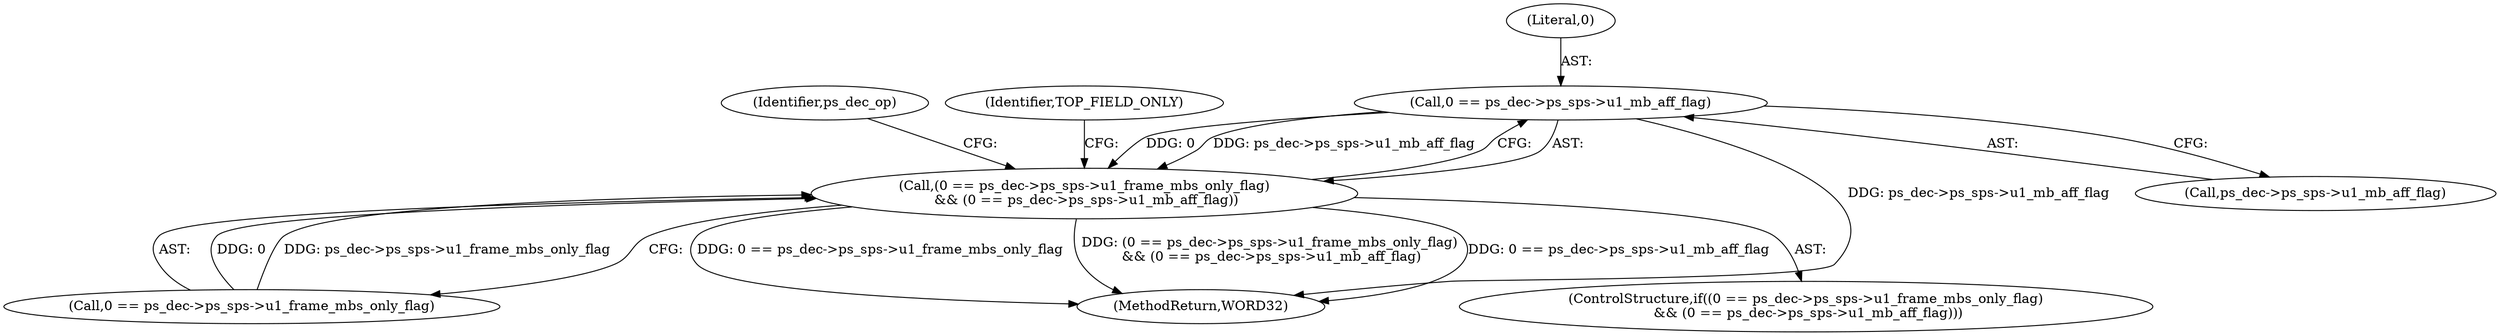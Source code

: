 digraph "0_Android_494561291a503840f385fbcd11d9bc5f4dc502b8@pointer" {
"1002146" [label="(Call,0 == ps_dec->ps_sps->u1_mb_aff_flag)"];
"1002138" [label="(Call,(0 == ps_dec->ps_sps->u1_frame_mbs_only_flag)\n && (0 == ps_dec->ps_sps->u1_mb_aff_flag))"];
"1002155" [label="(Identifier,ps_dec_op)"];
"1002138" [label="(Call,(0 == ps_dec->ps_sps->u1_frame_mbs_only_flag)\n && (0 == ps_dec->ps_sps->u1_mb_aff_flag))"];
"1002147" [label="(Literal,0)"];
"1002226" [label="(MethodReturn,WORD32)"];
"1002146" [label="(Call,0 == ps_dec->ps_sps->u1_mb_aff_flag)"];
"1002148" [label="(Call,ps_dec->ps_sps->u1_mb_aff_flag)"];
"1002139" [label="(Call,0 == ps_dec->ps_sps->u1_frame_mbs_only_flag)"];
"1002161" [label="(Identifier,TOP_FIELD_ONLY)"];
"1002137" [label="(ControlStructure,if((0 == ps_dec->ps_sps->u1_frame_mbs_only_flag)\n && (0 == ps_dec->ps_sps->u1_mb_aff_flag)))"];
"1002146" -> "1002138"  [label="AST: "];
"1002146" -> "1002148"  [label="CFG: "];
"1002147" -> "1002146"  [label="AST: "];
"1002148" -> "1002146"  [label="AST: "];
"1002138" -> "1002146"  [label="CFG: "];
"1002146" -> "1002226"  [label="DDG: ps_dec->ps_sps->u1_mb_aff_flag"];
"1002146" -> "1002138"  [label="DDG: 0"];
"1002146" -> "1002138"  [label="DDG: ps_dec->ps_sps->u1_mb_aff_flag"];
"1002138" -> "1002137"  [label="AST: "];
"1002138" -> "1002139"  [label="CFG: "];
"1002139" -> "1002138"  [label="AST: "];
"1002155" -> "1002138"  [label="CFG: "];
"1002161" -> "1002138"  [label="CFG: "];
"1002138" -> "1002226"  [label="DDG: 0 == ps_dec->ps_sps->u1_mb_aff_flag"];
"1002138" -> "1002226"  [label="DDG: 0 == ps_dec->ps_sps->u1_frame_mbs_only_flag"];
"1002138" -> "1002226"  [label="DDG: (0 == ps_dec->ps_sps->u1_frame_mbs_only_flag)\n && (0 == ps_dec->ps_sps->u1_mb_aff_flag)"];
"1002139" -> "1002138"  [label="DDG: 0"];
"1002139" -> "1002138"  [label="DDG: ps_dec->ps_sps->u1_frame_mbs_only_flag"];
}
